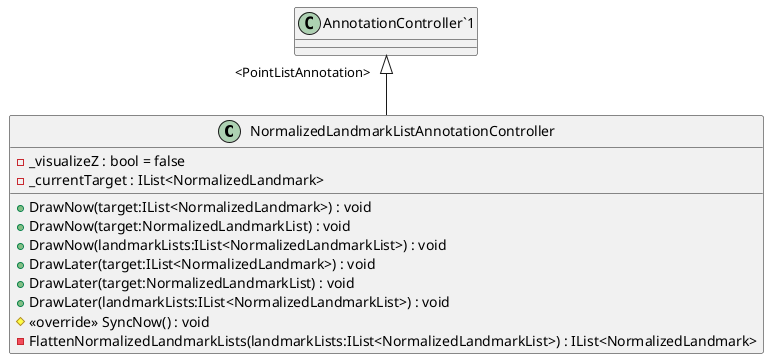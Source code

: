 @startuml
class NormalizedLandmarkListAnnotationController {
    - _visualizeZ : bool = false
    - _currentTarget : IList<NormalizedLandmark>
    + DrawNow(target:IList<NormalizedLandmark>) : void
    + DrawNow(target:NormalizedLandmarkList) : void
    + DrawNow(landmarkLists:IList<NormalizedLandmarkList>) : void
    + DrawLater(target:IList<NormalizedLandmark>) : void
    + DrawLater(target:NormalizedLandmarkList) : void
    + DrawLater(landmarkLists:IList<NormalizedLandmarkList>) : void
    # <<override>> SyncNow() : void
    - FlattenNormalizedLandmarkLists(landmarkLists:IList<NormalizedLandmarkList>) : IList<NormalizedLandmark>
}
"AnnotationController`1" "<PointListAnnotation>" <|-- NormalizedLandmarkListAnnotationController
@enduml
